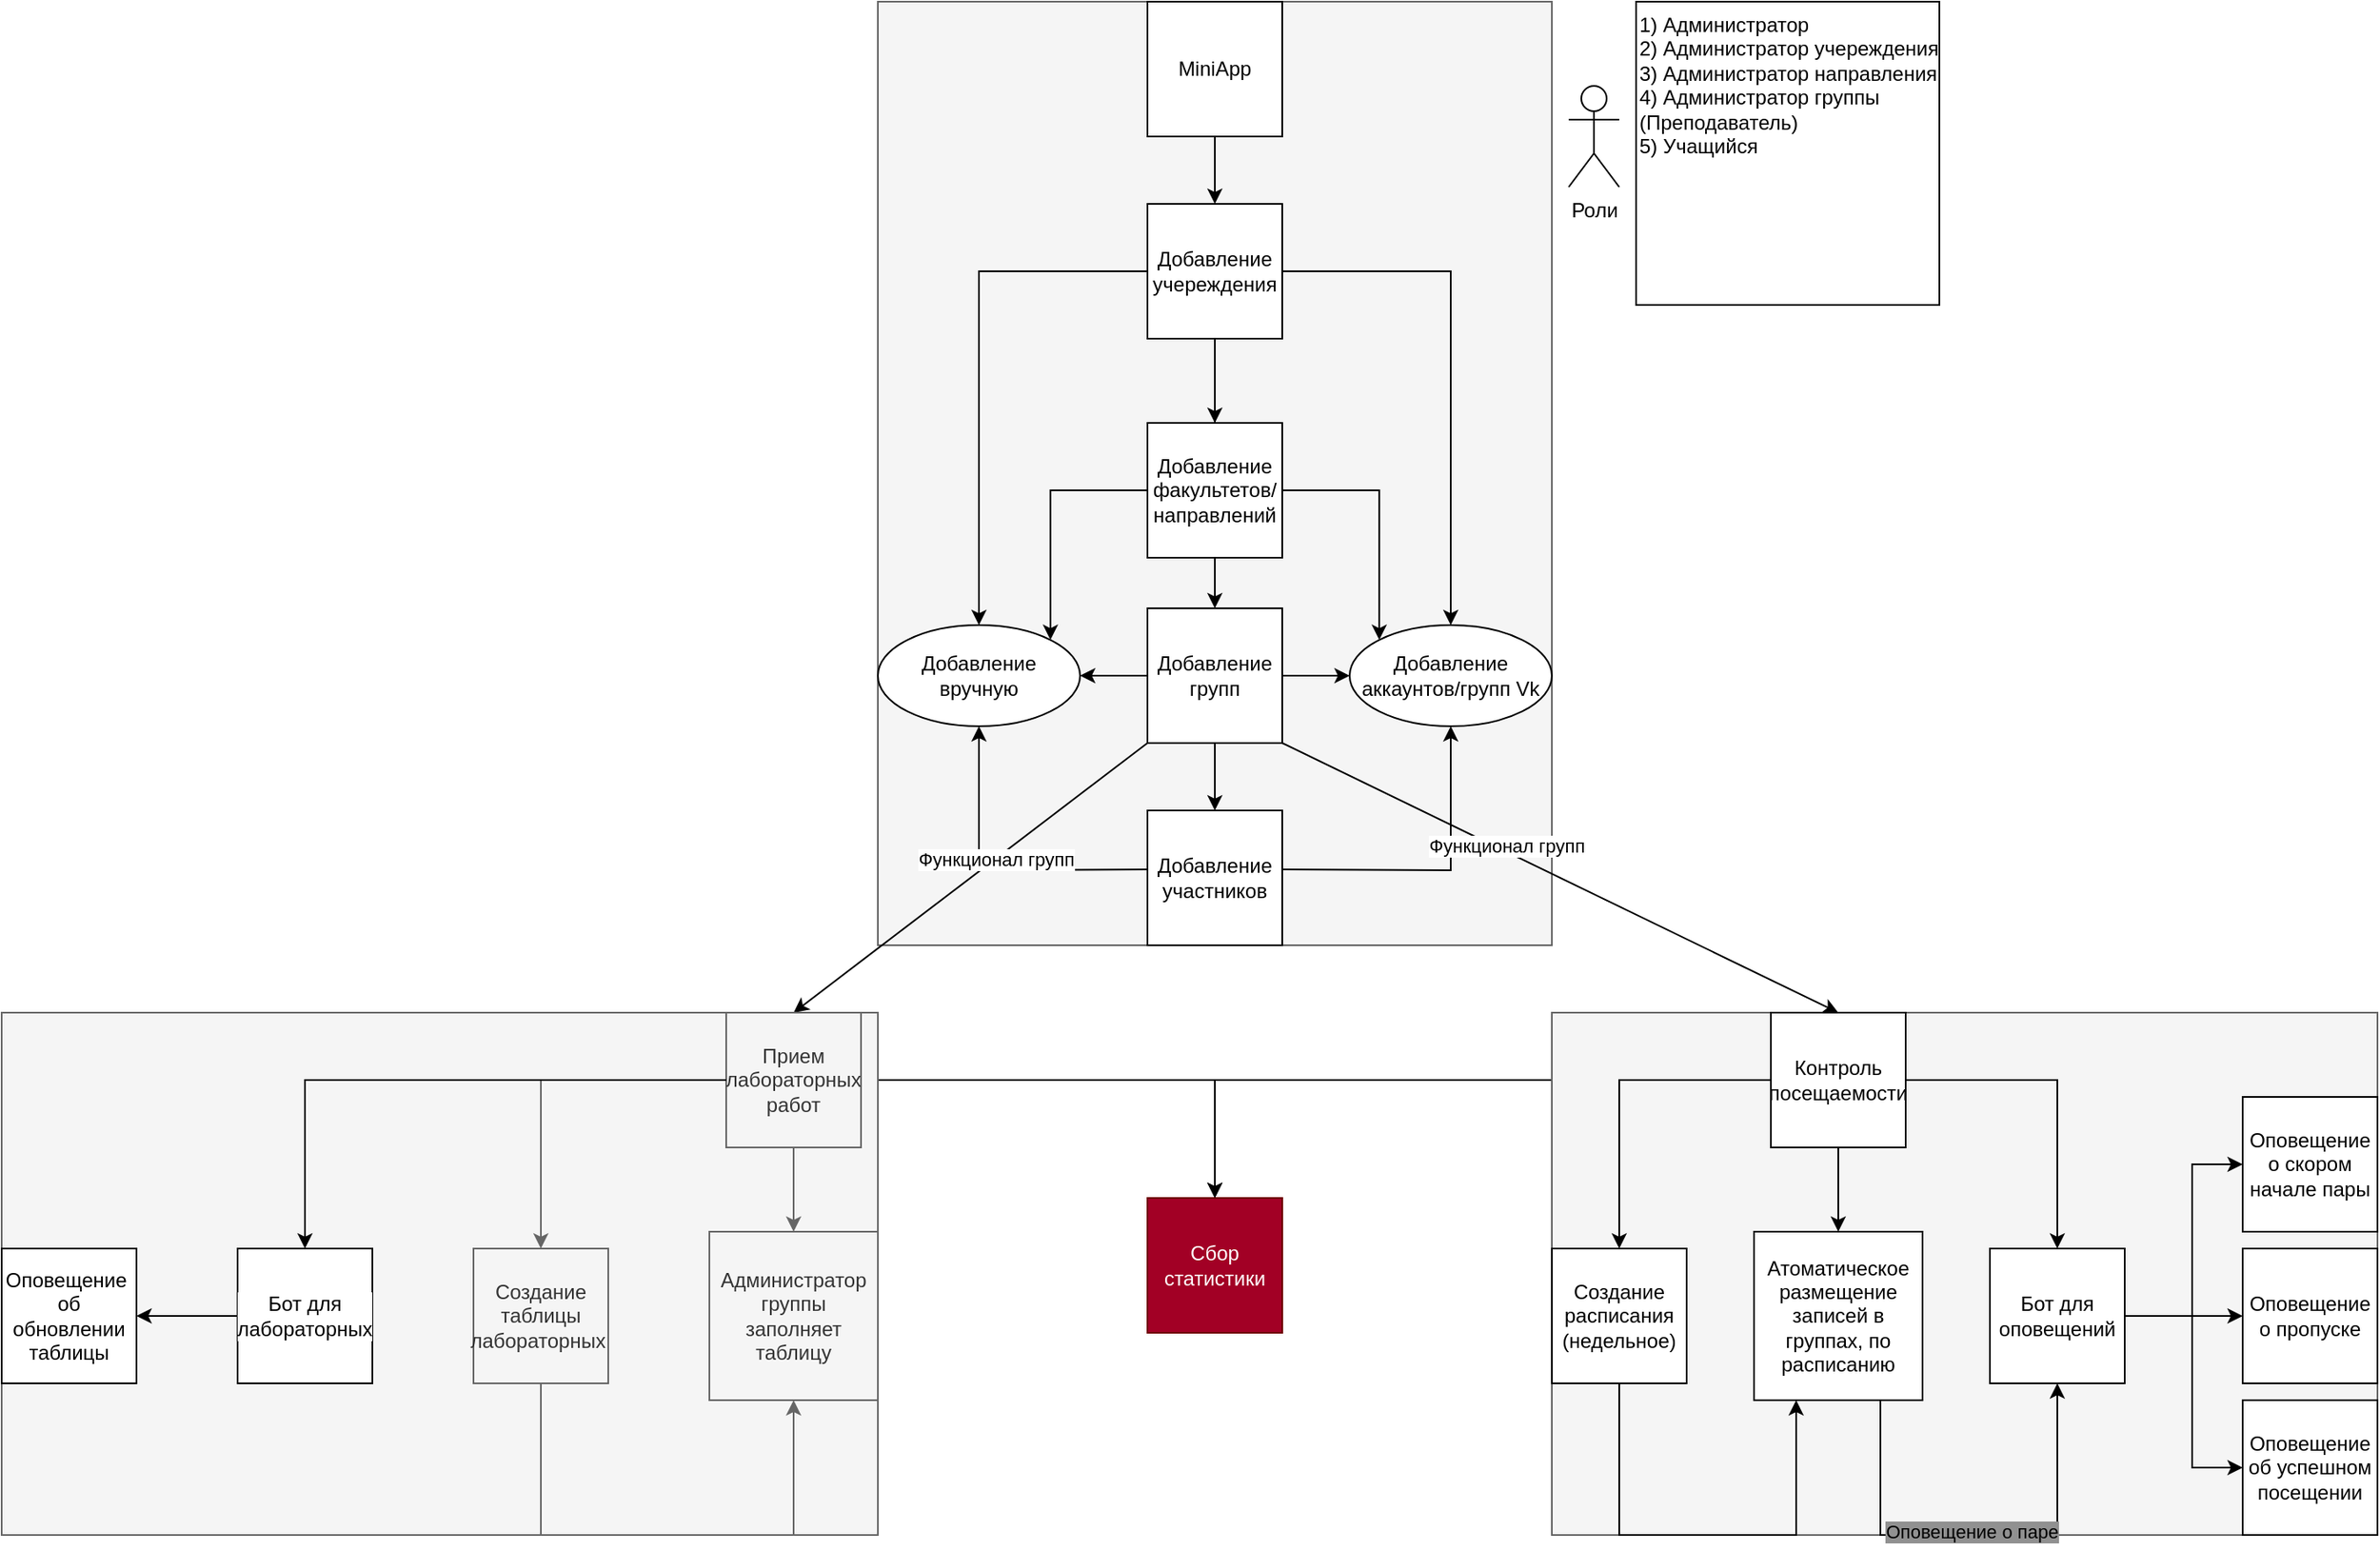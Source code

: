 <mxfile version="20.2.2" type="github">
  <diagram id="y2GmofHORTgDPPZw9UnF" name="Страница 1">
    <mxGraphModel dx="1169" dy="813" grid="1" gridSize="10" guides="1" tooltips="1" connect="1" arrows="1" fold="1" page="1" pageScale="1" pageWidth="2339" pageHeight="3300" math="0" shadow="0">
      <root>
        <mxCell id="0" />
        <mxCell id="1" parent="0" />
        <mxCell id="cjwO3AnnN_CwGR4ci8No-31" value="Роли" style="shape=umlActor;verticalLabelPosition=bottom;verticalAlign=top;html=1;outlineConnect=0;" vertex="1" parent="1">
          <mxGeometry x="1210" y="90" width="30" height="60" as="geometry" />
        </mxCell>
        <mxCell id="cjwO3AnnN_CwGR4ci8No-36" value="&lt;div style=&quot;&quot;&gt;&lt;span style=&quot;background-color: initial;&quot;&gt;1) Администратор&lt;/span&gt;&lt;/div&gt;&lt;div style=&quot;&quot;&gt;&lt;span style=&quot;background-color: initial;&quot;&gt;2) Администратор учереждения&lt;/span&gt;&lt;/div&gt;&lt;div style=&quot;&quot;&gt;&lt;span style=&quot;background-color: initial;&quot;&gt;3) Администратор направления&lt;/span&gt;&lt;/div&gt;&lt;div style=&quot;&quot;&gt;&lt;span style=&quot;background-color: initial;&quot;&gt;4) Администратор группы (Преподаватель)&lt;/span&gt;&lt;/div&gt;&lt;div style=&quot;&quot;&gt;&lt;span style=&quot;background-color: initial;&quot;&gt;5) Учащийся&lt;/span&gt;&lt;/div&gt;" style="whiteSpace=wrap;html=1;aspect=fixed;align=left;verticalAlign=top;" vertex="1" parent="1">
          <mxGeometry x="1250" y="40" width="180" height="180" as="geometry" />
        </mxCell>
        <mxCell id="cjwO3AnnN_CwGR4ci8No-59" value="" style="endArrow=classic;html=1;rounded=0;entryX=0.5;entryY=0;entryDx=0;entryDy=0;exitX=1;exitY=0.5;exitDx=0;exitDy=0;" edge="1" parent="1" source="cjwO3AnnN_CwGR4ci8No-53" target="cjwO3AnnN_CwGR4ci8No-49">
          <mxGeometry width="50" height="50" relative="1" as="geometry">
            <mxPoint x="830" y="790" as="sourcePoint" />
            <mxPoint x="880" y="740" as="targetPoint" />
            <Array as="points">
              <mxPoint x="1000" y="680" />
            </Array>
          </mxGeometry>
        </mxCell>
        <mxCell id="cjwO3AnnN_CwGR4ci8No-49" value="Сбор статистики" style="whiteSpace=wrap;html=1;aspect=fixed;labelBackgroundColor=none;fillColor=#a20025;fontColor=#ffffff;strokeColor=#6F0000;" vertex="1" parent="1">
          <mxGeometry x="960" y="750" width="80" height="80" as="geometry" />
        </mxCell>
        <mxCell id="cjwO3AnnN_CwGR4ci8No-50" value="" style="endArrow=classic;html=1;rounded=0;entryX=0.5;entryY=0;entryDx=0;entryDy=0;exitX=0;exitY=0.5;exitDx=0;exitDy=0;" edge="1" parent="1" source="cjwO3AnnN_CwGR4ci8No-22" target="cjwO3AnnN_CwGR4ci8No-49">
          <mxGeometry width="50" height="50" relative="1" as="geometry">
            <mxPoint x="1210" y="790" as="sourcePoint" />
            <mxPoint x="1260" y="740" as="targetPoint" />
            <Array as="points">
              <mxPoint x="1000" y="680" />
            </Array>
          </mxGeometry>
        </mxCell>
        <mxCell id="cjwO3AnnN_CwGR4ci8No-63" value="" style="group;fillColor=#f5f5f5;strokeColor=#666666;fontColor=#333333;" vertex="1" connectable="0" parent="1">
          <mxGeometry x="1200" y="640" width="490" height="310" as="geometry" />
        </mxCell>
        <mxCell id="cjwO3AnnN_CwGR4ci8No-22" value="Контроль посещаемости" style="whiteSpace=wrap;html=1;aspect=fixed;labelBackgroundColor=none;" vertex="1" parent="cjwO3AnnN_CwGR4ci8No-63">
          <mxGeometry x="130" width="80" height="80" as="geometry" />
        </mxCell>
        <mxCell id="cjwO3AnnN_CwGR4ci8No-25" value="Создание расписания (недельное)" style="whiteSpace=wrap;html=1;aspect=fixed;" vertex="1" parent="cjwO3AnnN_CwGR4ci8No-63">
          <mxGeometry y="140" width="80" height="80" as="geometry" />
        </mxCell>
        <mxCell id="cjwO3AnnN_CwGR4ci8No-26" value="" style="edgeStyle=orthogonalEdgeStyle;rounded=0;orthogonalLoop=1;jettySize=auto;html=1;" edge="1" parent="cjwO3AnnN_CwGR4ci8No-63" source="cjwO3AnnN_CwGR4ci8No-22" target="cjwO3AnnN_CwGR4ci8No-25">
          <mxGeometry relative="1" as="geometry" />
        </mxCell>
        <mxCell id="cjwO3AnnN_CwGR4ci8No-27" value="Бот для оповещений" style="whiteSpace=wrap;html=1;aspect=fixed;" vertex="1" parent="cjwO3AnnN_CwGR4ci8No-63">
          <mxGeometry x="260" y="140" width="80" height="80" as="geometry" />
        </mxCell>
        <mxCell id="cjwO3AnnN_CwGR4ci8No-28" value="" style="edgeStyle=orthogonalEdgeStyle;rounded=0;orthogonalLoop=1;jettySize=auto;html=1;" edge="1" parent="cjwO3AnnN_CwGR4ci8No-63" source="cjwO3AnnN_CwGR4ci8No-22" target="cjwO3AnnN_CwGR4ci8No-27">
          <mxGeometry relative="1" as="geometry" />
        </mxCell>
        <mxCell id="cjwO3AnnN_CwGR4ci8No-29" value="Атоматическое размещение записей в группах, по расписанию" style="whiteSpace=wrap;html=1;aspect=fixed;" vertex="1" parent="cjwO3AnnN_CwGR4ci8No-63">
          <mxGeometry x="120" y="130" width="100" height="100" as="geometry" />
        </mxCell>
        <mxCell id="cjwO3AnnN_CwGR4ci8No-30" value="" style="endArrow=classic;html=1;rounded=0;exitX=0.5;exitY=1;exitDx=0;exitDy=0;entryX=0.5;entryY=0;entryDx=0;entryDy=0;" edge="1" parent="cjwO3AnnN_CwGR4ci8No-63" source="cjwO3AnnN_CwGR4ci8No-22" target="cjwO3AnnN_CwGR4ci8No-29">
          <mxGeometry width="50" height="50" relative="1" as="geometry">
            <mxPoint x="90" y="210" as="sourcePoint" />
            <mxPoint x="140" y="160" as="targetPoint" />
          </mxGeometry>
        </mxCell>
        <mxCell id="cjwO3AnnN_CwGR4ci8No-39" value="Оповещение о скором начале пары" style="whiteSpace=wrap;html=1;aspect=fixed;" vertex="1" parent="cjwO3AnnN_CwGR4ci8No-63">
          <mxGeometry x="410" y="50" width="80" height="80" as="geometry" />
        </mxCell>
        <mxCell id="cjwO3AnnN_CwGR4ci8No-40" value="" style="edgeStyle=orthogonalEdgeStyle;rounded=0;orthogonalLoop=1;jettySize=auto;html=1;entryX=0;entryY=0.5;entryDx=0;entryDy=0;" edge="1" parent="cjwO3AnnN_CwGR4ci8No-63" source="cjwO3AnnN_CwGR4ci8No-27" target="cjwO3AnnN_CwGR4ci8No-39">
          <mxGeometry relative="1" as="geometry">
            <Array as="points">
              <mxPoint x="380" y="180" />
              <mxPoint x="380" y="90" />
            </Array>
          </mxGeometry>
        </mxCell>
        <mxCell id="cjwO3AnnN_CwGR4ci8No-41" value="Оповещение о пропуске" style="whiteSpace=wrap;html=1;aspect=fixed;" vertex="1" parent="cjwO3AnnN_CwGR4ci8No-63">
          <mxGeometry x="410" y="140" width="80" height="80" as="geometry" />
        </mxCell>
        <mxCell id="cjwO3AnnN_CwGR4ci8No-43" value="Оповещение об успешном посещении" style="whiteSpace=wrap;html=1;aspect=fixed;" vertex="1" parent="cjwO3AnnN_CwGR4ci8No-63">
          <mxGeometry x="410" y="230" width="80" height="80" as="geometry" />
        </mxCell>
        <mxCell id="cjwO3AnnN_CwGR4ci8No-42" value="" style="edgeStyle=orthogonalEdgeStyle;rounded=0;orthogonalLoop=1;jettySize=auto;html=1;" edge="1" parent="cjwO3AnnN_CwGR4ci8No-63" source="cjwO3AnnN_CwGR4ci8No-27" target="cjwO3AnnN_CwGR4ci8No-41">
          <mxGeometry relative="1" as="geometry" />
        </mxCell>
        <mxCell id="cjwO3AnnN_CwGR4ci8No-45" value="" style="endArrow=classic;html=1;rounded=0;exitX=0.75;exitY=1;exitDx=0;exitDy=0;entryX=0.5;entryY=1;entryDx=0;entryDy=0;" edge="1" parent="cjwO3AnnN_CwGR4ci8No-63" source="cjwO3AnnN_CwGR4ci8No-29" target="cjwO3AnnN_CwGR4ci8No-27">
          <mxGeometry width="50" height="50" relative="1" as="geometry">
            <mxPoint x="240" y="280" as="sourcePoint" />
            <mxPoint x="290" y="230" as="targetPoint" />
            <Array as="points">
              <mxPoint x="195" y="310" />
              <mxPoint x="300" y="310" />
            </Array>
          </mxGeometry>
        </mxCell>
        <mxCell id="cjwO3AnnN_CwGR4ci8No-46" value="Оповещение о паре" style="edgeLabel;html=1;align=center;verticalAlign=middle;resizable=0;points=[];labelBackgroundColor=#919191;" vertex="1" connectable="0" parent="cjwO3AnnN_CwGR4ci8No-45">
          <mxGeometry x="-0.026" y="2" relative="1" as="geometry">
            <mxPoint as="offset" />
          </mxGeometry>
        </mxCell>
        <mxCell id="cjwO3AnnN_CwGR4ci8No-44" value="" style="edgeStyle=orthogonalEdgeStyle;rounded=0;orthogonalLoop=1;jettySize=auto;html=1;entryX=0;entryY=0.5;entryDx=0;entryDy=0;" edge="1" parent="cjwO3AnnN_CwGR4ci8No-63" source="cjwO3AnnN_CwGR4ci8No-27" target="cjwO3AnnN_CwGR4ci8No-43">
          <mxGeometry relative="1" as="geometry">
            <Array as="points">
              <mxPoint x="380" y="180" />
              <mxPoint x="380" y="270" />
            </Array>
          </mxGeometry>
        </mxCell>
        <mxCell id="cjwO3AnnN_CwGR4ci8No-47" value="" style="endArrow=classic;html=1;rounded=0;exitX=0.5;exitY=1;exitDx=0;exitDy=0;entryX=0.25;entryY=1;entryDx=0;entryDy=0;" edge="1" parent="cjwO3AnnN_CwGR4ci8No-63" source="cjwO3AnnN_CwGR4ci8No-25" target="cjwO3AnnN_CwGR4ci8No-29">
          <mxGeometry width="50" height="50" relative="1" as="geometry">
            <mxPoint x="200" y="240" as="sourcePoint" />
            <mxPoint x="250" y="190" as="targetPoint" />
            <Array as="points">
              <mxPoint x="40" y="310" />
              <mxPoint x="145" y="310" />
            </Array>
          </mxGeometry>
        </mxCell>
        <mxCell id="cjwO3AnnN_CwGR4ci8No-65" value="" style="group;fillColor=#f5f5f5;fontColor=#333333;strokeColor=#666666;" vertex="1" connectable="0" parent="1">
          <mxGeometry x="800" y="40" width="400" height="560" as="geometry" />
        </mxCell>
        <mxCell id="cjwO3AnnN_CwGR4ci8No-1" value="MiniApp" style="whiteSpace=wrap;html=1;aspect=fixed;labelBackgroundColor=none;" vertex="1" parent="cjwO3AnnN_CwGR4ci8No-65">
          <mxGeometry x="160" width="80" height="80" as="geometry" />
        </mxCell>
        <mxCell id="cjwO3AnnN_CwGR4ci8No-6" value="" style="edgeStyle=orthogonalEdgeStyle;rounded=0;orthogonalLoop=1;jettySize=auto;html=1;startArrow=none;labelBackgroundColor=none;" edge="1" parent="cjwO3AnnN_CwGR4ci8No-65" source="cjwO3AnnN_CwGR4ci8No-17">
          <mxGeometry relative="1" as="geometry">
            <mxPoint x="200" y="250" as="targetPoint" />
            <Array as="points">
              <mxPoint x="200" y="220" />
              <mxPoint x="200" y="220" />
            </Array>
          </mxGeometry>
        </mxCell>
        <mxCell id="cjwO3AnnN_CwGR4ci8No-3" value="Добавление учереждения" style="whiteSpace=wrap;html=1;aspect=fixed;labelBackgroundColor=none;" vertex="1" parent="cjwO3AnnN_CwGR4ci8No-65">
          <mxGeometry x="160" y="120" width="80" height="80" as="geometry" />
        </mxCell>
        <mxCell id="cjwO3AnnN_CwGR4ci8No-4" value="" style="edgeStyle=orthogonalEdgeStyle;rounded=0;orthogonalLoop=1;jettySize=auto;html=1;labelBackgroundColor=none;" edge="1" parent="cjwO3AnnN_CwGR4ci8No-65" source="cjwO3AnnN_CwGR4ci8No-1" target="cjwO3AnnN_CwGR4ci8No-3">
          <mxGeometry relative="1" as="geometry" />
        </mxCell>
        <mxCell id="cjwO3AnnN_CwGR4ci8No-5" value="Добавление групп" style="whiteSpace=wrap;html=1;aspect=fixed;labelBackgroundColor=none;" vertex="1" parent="cjwO3AnnN_CwGR4ci8No-65">
          <mxGeometry x="160" y="360" width="80" height="80" as="geometry" />
        </mxCell>
        <mxCell id="cjwO3AnnN_CwGR4ci8No-10" value="" style="edgeStyle=orthogonalEdgeStyle;rounded=0;orthogonalLoop=1;jettySize=auto;html=1;labelBackgroundColor=none;" edge="1" parent="cjwO3AnnN_CwGR4ci8No-65" target="cjwO3AnnN_CwGR4ci8No-9">
          <mxGeometry relative="1" as="geometry">
            <mxPoint x="240" y="515" as="sourcePoint" />
          </mxGeometry>
        </mxCell>
        <mxCell id="cjwO3AnnN_CwGR4ci8No-16" style="edgeStyle=orthogonalEdgeStyle;rounded=0;orthogonalLoop=1;jettySize=auto;html=1;entryX=0.5;entryY=1;entryDx=0;entryDy=0;labelBackgroundColor=none;" edge="1" parent="cjwO3AnnN_CwGR4ci8No-65" target="cjwO3AnnN_CwGR4ci8No-13">
          <mxGeometry relative="1" as="geometry">
            <mxPoint x="160" y="515" as="sourcePoint" />
            <mxPoint x="40" y="430" as="targetPoint" />
          </mxGeometry>
        </mxCell>
        <mxCell id="cjwO3AnnN_CwGR4ci8No-7" value="Добавление участников" style="whiteSpace=wrap;html=1;aspect=fixed;labelBackgroundColor=none;" vertex="1" parent="cjwO3AnnN_CwGR4ci8No-65">
          <mxGeometry x="160" y="480" width="80" height="80" as="geometry" />
        </mxCell>
        <mxCell id="cjwO3AnnN_CwGR4ci8No-8" value="" style="edgeStyle=orthogonalEdgeStyle;rounded=0;orthogonalLoop=1;jettySize=auto;html=1;entryX=0.5;entryY=0;entryDx=0;entryDy=0;labelBackgroundColor=none;" edge="1" parent="cjwO3AnnN_CwGR4ci8No-65" source="cjwO3AnnN_CwGR4ci8No-5" target="cjwO3AnnN_CwGR4ci8No-7">
          <mxGeometry relative="1" as="geometry">
            <mxPoint x="200" y="475" as="targetPoint" />
          </mxGeometry>
        </mxCell>
        <mxCell id="cjwO3AnnN_CwGR4ci8No-9" value="Добавление аккаунтов/групп Vk" style="ellipse;whiteSpace=wrap;html=1;labelBackgroundColor=none;" vertex="1" parent="cjwO3AnnN_CwGR4ci8No-65">
          <mxGeometry x="280" y="370" width="120" height="60" as="geometry" />
        </mxCell>
        <mxCell id="cjwO3AnnN_CwGR4ci8No-12" style="edgeStyle=orthogonalEdgeStyle;rounded=0;orthogonalLoop=1;jettySize=auto;html=1;entryX=0.5;entryY=0;entryDx=0;entryDy=0;labelBackgroundColor=none;" edge="1" parent="cjwO3AnnN_CwGR4ci8No-65" source="cjwO3AnnN_CwGR4ci8No-3" target="cjwO3AnnN_CwGR4ci8No-9">
          <mxGeometry relative="1" as="geometry" />
        </mxCell>
        <mxCell id="cjwO3AnnN_CwGR4ci8No-11" style="edgeStyle=orthogonalEdgeStyle;rounded=0;orthogonalLoop=1;jettySize=auto;html=1;entryX=0;entryY=0.5;entryDx=0;entryDy=0;labelBackgroundColor=none;" edge="1" parent="cjwO3AnnN_CwGR4ci8No-65" source="cjwO3AnnN_CwGR4ci8No-5" target="cjwO3AnnN_CwGR4ci8No-9">
          <mxGeometry relative="1" as="geometry" />
        </mxCell>
        <mxCell id="cjwO3AnnN_CwGR4ci8No-13" value="Добавление вручную" style="ellipse;whiteSpace=wrap;html=1;labelBackgroundColor=none;" vertex="1" parent="cjwO3AnnN_CwGR4ci8No-65">
          <mxGeometry y="370" width="120" height="60" as="geometry" />
        </mxCell>
        <mxCell id="cjwO3AnnN_CwGR4ci8No-15" style="edgeStyle=orthogonalEdgeStyle;rounded=0;orthogonalLoop=1;jettySize=auto;html=1;entryX=0.5;entryY=0;entryDx=0;entryDy=0;labelBackgroundColor=none;" edge="1" parent="cjwO3AnnN_CwGR4ci8No-65" source="cjwO3AnnN_CwGR4ci8No-3" target="cjwO3AnnN_CwGR4ci8No-13">
          <mxGeometry relative="1" as="geometry" />
        </mxCell>
        <mxCell id="cjwO3AnnN_CwGR4ci8No-14" value="" style="edgeStyle=orthogonalEdgeStyle;rounded=0;orthogonalLoop=1;jettySize=auto;html=1;entryX=1;entryY=0.5;entryDx=0;entryDy=0;labelBackgroundColor=none;" edge="1" parent="cjwO3AnnN_CwGR4ci8No-65" source="cjwO3AnnN_CwGR4ci8No-5" target="cjwO3AnnN_CwGR4ci8No-13">
          <mxGeometry relative="1" as="geometry">
            <mxPoint x="100" y="400" as="targetPoint" />
          </mxGeometry>
        </mxCell>
        <mxCell id="cjwO3AnnN_CwGR4ci8No-19" style="edgeStyle=orthogonalEdgeStyle;rounded=0;orthogonalLoop=1;jettySize=auto;html=1;entryX=0.5;entryY=0;entryDx=0;entryDy=0;labelBackgroundColor=none;" edge="1" parent="cjwO3AnnN_CwGR4ci8No-65" source="cjwO3AnnN_CwGR4ci8No-17" target="cjwO3AnnN_CwGR4ci8No-5">
          <mxGeometry relative="1" as="geometry" />
        </mxCell>
        <mxCell id="cjwO3AnnN_CwGR4ci8No-20" style="edgeStyle=orthogonalEdgeStyle;rounded=0;orthogonalLoop=1;jettySize=auto;html=1;entryX=0;entryY=0;entryDx=0;entryDy=0;labelBackgroundColor=none;" edge="1" parent="cjwO3AnnN_CwGR4ci8No-65" source="cjwO3AnnN_CwGR4ci8No-17" target="cjwO3AnnN_CwGR4ci8No-9">
          <mxGeometry relative="1" as="geometry" />
        </mxCell>
        <mxCell id="cjwO3AnnN_CwGR4ci8No-21" style="edgeStyle=orthogonalEdgeStyle;rounded=0;orthogonalLoop=1;jettySize=auto;html=1;entryX=1;entryY=0;entryDx=0;entryDy=0;labelBackgroundColor=none;" edge="1" parent="cjwO3AnnN_CwGR4ci8No-65" source="cjwO3AnnN_CwGR4ci8No-17" target="cjwO3AnnN_CwGR4ci8No-13">
          <mxGeometry relative="1" as="geometry" />
        </mxCell>
        <mxCell id="cjwO3AnnN_CwGR4ci8No-17" value="Добавление факультетов/направлений" style="whiteSpace=wrap;html=1;aspect=fixed;labelBackgroundColor=none;" vertex="1" parent="cjwO3AnnN_CwGR4ci8No-65">
          <mxGeometry x="160" y="250" width="80" height="80" as="geometry" />
        </mxCell>
        <mxCell id="cjwO3AnnN_CwGR4ci8No-18" value="" style="edgeStyle=orthogonalEdgeStyle;rounded=0;orthogonalLoop=1;jettySize=auto;html=1;endArrow=none;labelBackgroundColor=none;" edge="1" parent="cjwO3AnnN_CwGR4ci8No-65" source="cjwO3AnnN_CwGR4ci8No-3">
          <mxGeometry relative="1" as="geometry">
            <mxPoint x="200" y="200" as="sourcePoint" />
            <mxPoint x="200" y="250" as="targetPoint" />
            <Array as="points" />
          </mxGeometry>
        </mxCell>
        <mxCell id="cjwO3AnnN_CwGR4ci8No-24" value="" style="endArrow=classic;html=1;rounded=0;exitX=1;exitY=1;exitDx=0;exitDy=0;entryX=0.5;entryY=0;entryDx=0;entryDy=0;" edge="1" parent="1" source="cjwO3AnnN_CwGR4ci8No-5" target="cjwO3AnnN_CwGR4ci8No-22">
          <mxGeometry width="50" height="50" relative="1" as="geometry">
            <mxPoint x="1140" y="430" as="sourcePoint" />
            <mxPoint x="1190" y="380" as="targetPoint" />
            <Array as="points" />
          </mxGeometry>
        </mxCell>
        <mxCell id="cjwO3AnnN_CwGR4ci8No-38" value="Функционал групп" style="edgeLabel;html=1;align=center;verticalAlign=middle;resizable=0;points=[];labelBackgroundColor=default;" vertex="1" connectable="0" parent="cjwO3AnnN_CwGR4ci8No-24">
          <mxGeometry x="-0.203" y="3" relative="1" as="geometry">
            <mxPoint as="offset" />
          </mxGeometry>
        </mxCell>
        <mxCell id="cjwO3AnnN_CwGR4ci8No-55" value="" style="endArrow=classic;html=1;rounded=0;exitX=0;exitY=1;exitDx=0;exitDy=0;entryX=0.5;entryY=0;entryDx=0;entryDy=0;" edge="1" parent="1" source="cjwO3AnnN_CwGR4ci8No-5" target="cjwO3AnnN_CwGR4ci8No-53">
          <mxGeometry width="50" height="50" relative="1" as="geometry">
            <mxPoint x="1050" y="690" as="sourcePoint" />
            <mxPoint x="1100" y="640" as="targetPoint" />
          </mxGeometry>
        </mxCell>
        <mxCell id="cjwO3AnnN_CwGR4ci8No-56" value="&lt;span style=&quot;&quot;&gt;Функционал групп&lt;/span&gt;" style="edgeLabel;html=1;align=center;verticalAlign=middle;resizable=0;points=[];labelBackgroundColor=default;" vertex="1" connectable="0" parent="cjwO3AnnN_CwGR4ci8No-55">
          <mxGeometry x="-0.137" y="-1" relative="1" as="geometry">
            <mxPoint x="1" as="offset" />
          </mxGeometry>
        </mxCell>
        <mxCell id="cjwO3AnnN_CwGR4ci8No-70" value="" style="group;fillColor=#f5f5f5;fontColor=#333333;strokeColor=#666666;" vertex="1" connectable="0" parent="1">
          <mxGeometry x="280" y="640" width="520" height="310" as="geometry" />
        </mxCell>
        <mxCell id="cjwO3AnnN_CwGR4ci8No-66" value="Бот для лабораторных" style="whiteSpace=wrap;html=1;aspect=fixed;labelBackgroundColor=default;" vertex="1" parent="cjwO3AnnN_CwGR4ci8No-70">
          <mxGeometry x="140" y="140" width="80" height="80" as="geometry" />
        </mxCell>
        <mxCell id="cjwO3AnnN_CwGR4ci8No-53" value="Прием лабораторных работ" style="whiteSpace=wrap;html=1;aspect=fixed;labelBackgroundColor=none;fillColor=#f5f5f5;fontColor=#333333;strokeColor=#666666;" vertex="1" parent="cjwO3AnnN_CwGR4ci8No-70">
          <mxGeometry x="430" width="80" height="80" as="geometry" />
        </mxCell>
        <mxCell id="cjwO3AnnN_CwGR4ci8No-57" value="Создание таблицы лабораторных&amp;nbsp;" style="whiteSpace=wrap;html=1;aspect=fixed;labelBackgroundColor=none;fillColor=#f5f5f5;fontColor=#333333;strokeColor=#666666;" vertex="1" parent="cjwO3AnnN_CwGR4ci8No-70">
          <mxGeometry x="280" y="140" width="80" height="80" as="geometry" />
        </mxCell>
        <mxCell id="cjwO3AnnN_CwGR4ci8No-58" value="" style="endArrow=classic;html=1;rounded=0;exitX=0;exitY=0.5;exitDx=0;exitDy=0;entryX=0.5;entryY=0;entryDx=0;entryDy=0;fillColor=#f5f5f5;strokeColor=#666666;" edge="1" parent="cjwO3AnnN_CwGR4ci8No-70" source="cjwO3AnnN_CwGR4ci8No-53" target="cjwO3AnnN_CwGR4ci8No-57">
          <mxGeometry width="50" height="50" relative="1" as="geometry">
            <mxPoint x="660" y="190" as="sourcePoint" />
            <mxPoint x="710" y="140" as="targetPoint" />
            <Array as="points">
              <mxPoint x="320" y="40" />
            </Array>
          </mxGeometry>
        </mxCell>
        <mxCell id="cjwO3AnnN_CwGR4ci8No-60" value="Администратор группы заполняет таблицу" style="whiteSpace=wrap;html=1;aspect=fixed;labelBackgroundColor=none;fillColor=#f5f5f5;fontColor=#333333;strokeColor=#666666;" vertex="1" parent="cjwO3AnnN_CwGR4ci8No-70">
          <mxGeometry x="420" y="130" width="100" height="100" as="geometry" />
        </mxCell>
        <mxCell id="cjwO3AnnN_CwGR4ci8No-61" value="" style="endArrow=classic;html=1;rounded=0;exitX=0.5;exitY=1;exitDx=0;exitDy=0;entryX=0.5;entryY=0;entryDx=0;entryDy=0;fillColor=#f5f5f5;strokeColor=#666666;" edge="1" parent="cjwO3AnnN_CwGR4ci8No-70" source="cjwO3AnnN_CwGR4ci8No-53" target="cjwO3AnnN_CwGR4ci8No-60">
          <mxGeometry width="50" height="50" relative="1" as="geometry">
            <mxPoint x="510" y="150" as="sourcePoint" />
            <mxPoint x="560" y="100" as="targetPoint" />
          </mxGeometry>
        </mxCell>
        <mxCell id="cjwO3AnnN_CwGR4ci8No-62" value="" style="endArrow=classic;html=1;rounded=0;exitX=0.5;exitY=1;exitDx=0;exitDy=0;entryX=0.5;entryY=1;entryDx=0;entryDy=0;fillColor=#f5f5f5;strokeColor=#666666;" edge="1" parent="cjwO3AnnN_CwGR4ci8No-70" source="cjwO3AnnN_CwGR4ci8No-57" target="cjwO3AnnN_CwGR4ci8No-60">
          <mxGeometry width="50" height="50" relative="1" as="geometry">
            <mxPoint x="510" y="240" as="sourcePoint" />
            <mxPoint x="560" y="190" as="targetPoint" />
            <Array as="points">
              <mxPoint x="320" y="310" />
              <mxPoint x="470" y="310" />
            </Array>
          </mxGeometry>
        </mxCell>
        <mxCell id="cjwO3AnnN_CwGR4ci8No-67" value="" style="endArrow=classic;html=1;rounded=0;labelBackgroundColor=none;entryX=0.5;entryY=0;entryDx=0;entryDy=0;exitX=0;exitY=0.5;exitDx=0;exitDy=0;" edge="1" parent="cjwO3AnnN_CwGR4ci8No-70" source="cjwO3AnnN_CwGR4ci8No-53" target="cjwO3AnnN_CwGR4ci8No-66">
          <mxGeometry width="50" height="50" relative="1" as="geometry">
            <mxPoint x="310" y="180" as="sourcePoint" />
            <mxPoint x="360" y="130" as="targetPoint" />
            <Array as="points">
              <mxPoint x="180" y="40" />
            </Array>
          </mxGeometry>
        </mxCell>
        <mxCell id="cjwO3AnnN_CwGR4ci8No-68" value="Оповещение&amp;nbsp; об обновлении таблицы" style="whiteSpace=wrap;html=1;aspect=fixed;labelBackgroundColor=default;" vertex="1" parent="cjwO3AnnN_CwGR4ci8No-70">
          <mxGeometry y="140" width="80" height="80" as="geometry" />
        </mxCell>
        <mxCell id="cjwO3AnnN_CwGR4ci8No-69" value="" style="edgeStyle=orthogonalEdgeStyle;rounded=0;orthogonalLoop=1;jettySize=auto;html=1;labelBackgroundColor=none;" edge="1" parent="cjwO3AnnN_CwGR4ci8No-70" source="cjwO3AnnN_CwGR4ci8No-66" target="cjwO3AnnN_CwGR4ci8No-68">
          <mxGeometry relative="1" as="geometry" />
        </mxCell>
      </root>
    </mxGraphModel>
  </diagram>
</mxfile>
